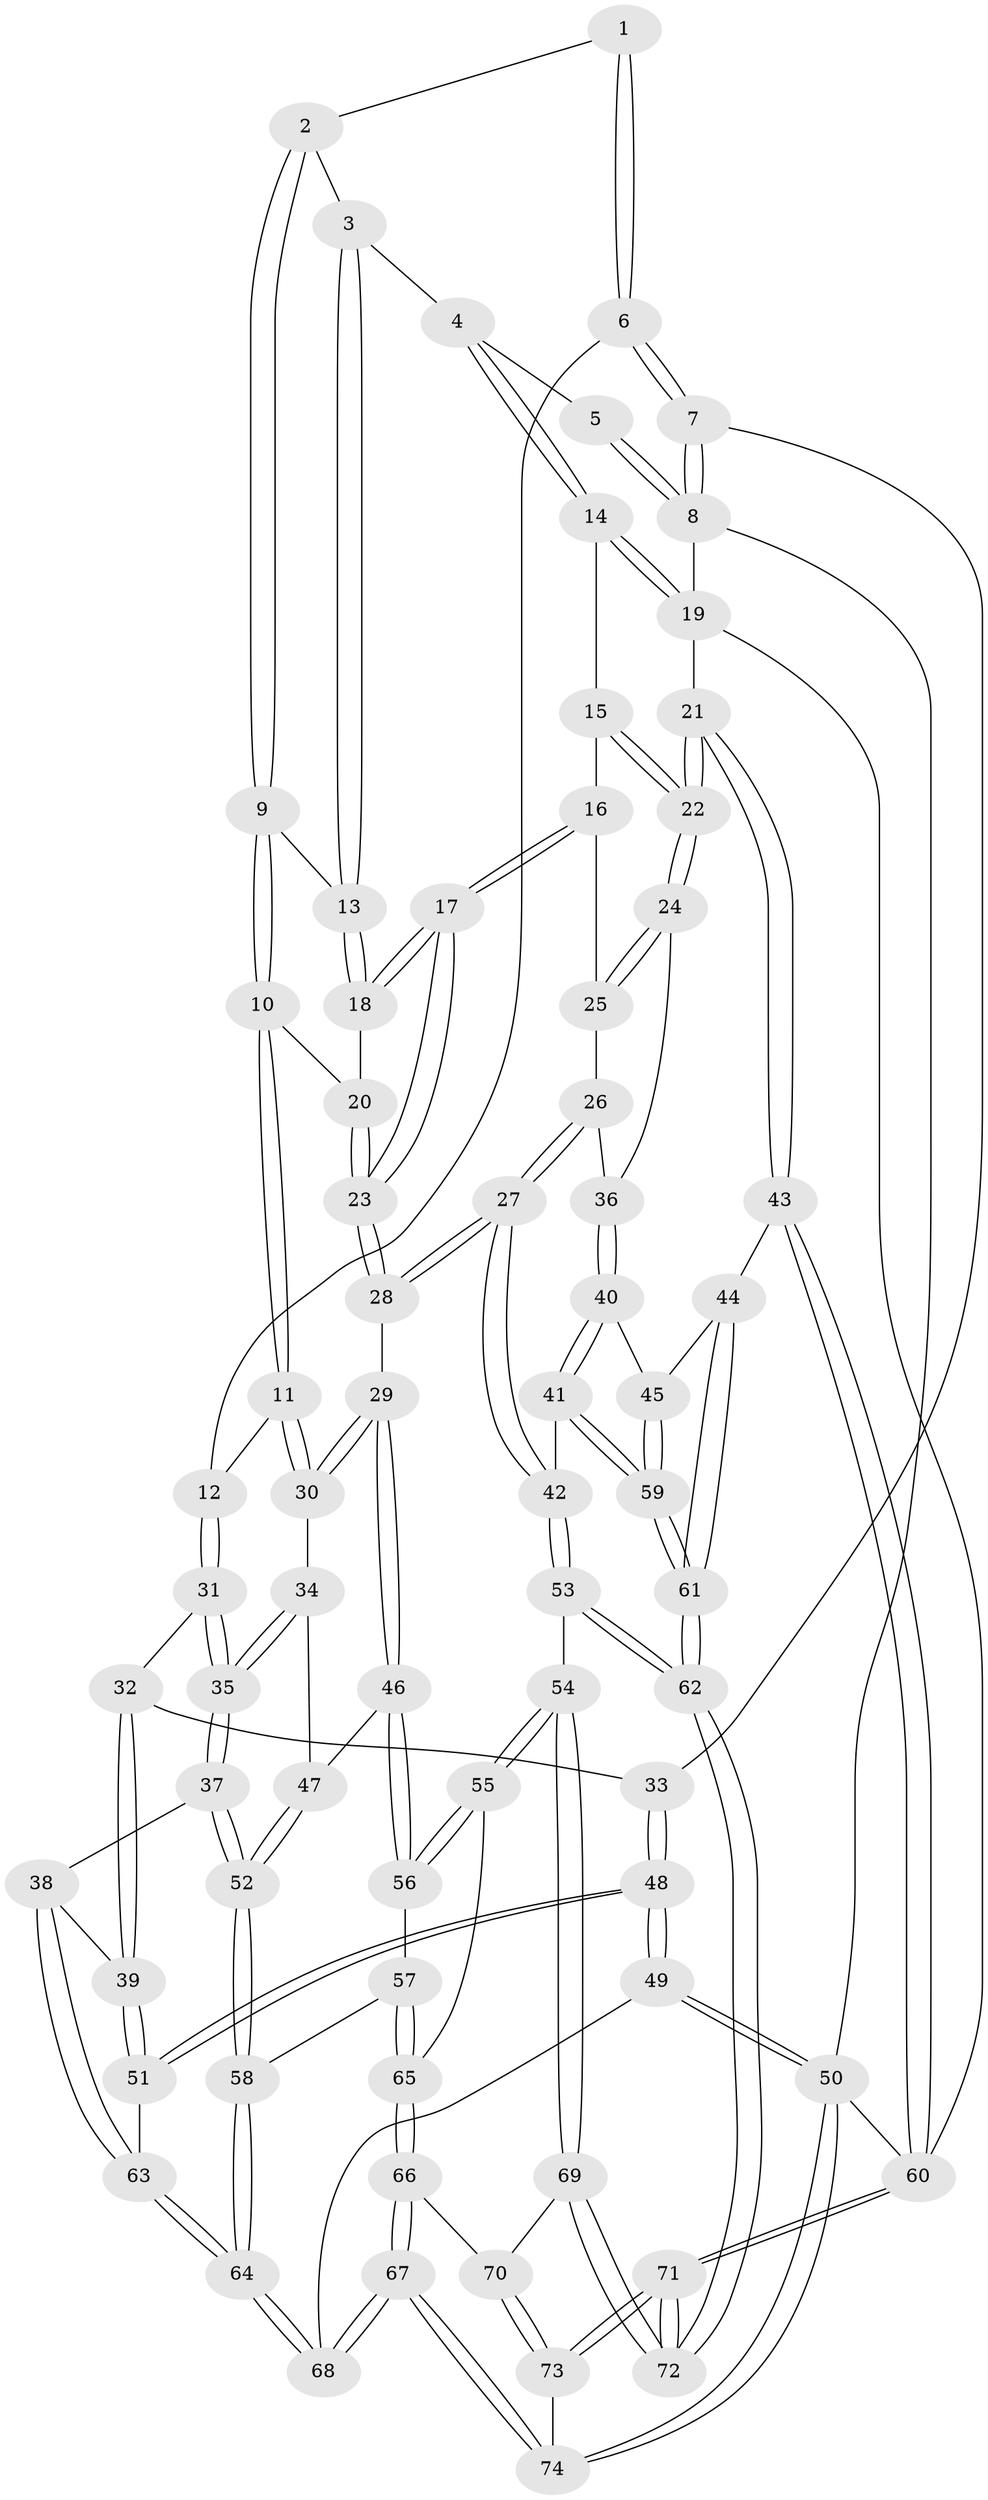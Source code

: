 // coarse degree distribution, {4: 0.24, 3: 0.48, 2: 0.16, 6: 0.04, 5: 0.08}
// Generated by graph-tools (version 1.1) at 2025/54/03/04/25 22:54:34]
// undirected, 74 vertices, 182 edges
graph export_dot {
  node [color=gray90,style=filled];
  1 [pos="+0.20626890929777392+0"];
  2 [pos="+0.3522556554660508+0.09949442769961374"];
  3 [pos="+0.5620998474004586+0.08844073206025736"];
  4 [pos="+0.7973239669338218+0"];
  5 [pos="+0.14679981500436787+0"];
  6 [pos="+0.16804042625123314+0.2425431044789715"];
  7 [pos="+0+0.25217191745239365"];
  8 [pos="+0+0"];
  9 [pos="+0.34767913463475736+0.1966983080900751"];
  10 [pos="+0.31113506094318966+0.30691977587338537"];
  11 [pos="+0.3031776693021442+0.3114116596421509"];
  12 [pos="+0.2565229031151457+0.3196173428092993"];
  13 [pos="+0.5321612175436746+0.18824988520591443"];
  14 [pos="+0.9000657286659712+0"];
  15 [pos="+0.7786210713589102+0.2539479238146933"];
  16 [pos="+0.7384055721048672+0.3054410918155447"];
  17 [pos="+0.6186207440119192+0.38241454142980613"];
  18 [pos="+0.5320534720861017+0.19089042859891162"];
  19 [pos="+1+0"];
  20 [pos="+0.39333102032172623+0.316652378083244"];
  21 [pos="+1+0.46013138756775634"];
  22 [pos="+0.9909637235933249+0.456134863019991"];
  23 [pos="+0.5884013374058702+0.4332473572636883"];
  24 [pos="+0.9848221066447166+0.45839983307381527"];
  25 [pos="+0.7946941511793165+0.4028643045418818"];
  26 [pos="+0.8040885458061299+0.49098184735328776"];
  27 [pos="+0.604711177502538+0.521041361233117"];
  28 [pos="+0.5845898690892802+0.5043205703317817"];
  29 [pos="+0.5550757837600699+0.5201171841187644"];
  30 [pos="+0.3905119499243101+0.5000375078254532"];
  31 [pos="+0.18113191213268065+0.4586090750774952"];
  32 [pos="+0.07557741767809571+0.47171926573045914"];
  33 [pos="+0+0.3673406613976121"];
  34 [pos="+0.3009745873736188+0.5602081984998151"];
  35 [pos="+0.2541793482140695+0.5757441938783846"];
  36 [pos="+0.8677445980834203+0.5200618306076691"];
  37 [pos="+0.24680157485114604+0.6208558488130975"];
  38 [pos="+0.19933100222088415+0.671642091637834"];
  39 [pos="+0.07165527680066403+0.6384237924542353"];
  40 [pos="+0.8361724987009143+0.6108350768595074"];
  41 [pos="+0.726287586928007+0.638328884521652"];
  42 [pos="+0.6782491347510776+0.6361172081483977"];
  43 [pos="+1+0.6043503915783356"];
  44 [pos="+1+0.6728154740804181"];
  45 [pos="+0.8649465877795922+0.6419762542064691"];
  46 [pos="+0.5013400910691227+0.5978786180050589"];
  47 [pos="+0.43466834829849166+0.6296626710185494"];
  48 [pos="+0+0.7837545558444984"];
  49 [pos="+0+0.8335039956826487"];
  50 [pos="+0+1"];
  51 [pos="+0+0.7634157344370098"];
  52 [pos="+0.3666842636170391+0.7064843233243936"];
  53 [pos="+0.6758308432393223+0.6492773241917615"];
  54 [pos="+0.6037954846317842+0.7945267964926404"];
  55 [pos="+0.5697902775740217+0.7855891948443056"];
  56 [pos="+0.5015261963257706+0.6248872804598375"];
  57 [pos="+0.458126942119929+0.7788770024320462"];
  58 [pos="+0.37575395701197184+0.7395366182393777"];
  59 [pos="+0.8439058399103299+0.7656909911010813"];
  60 [pos="+1+1"];
  61 [pos="+0.8599516005779229+0.8380298595539113"];
  62 [pos="+0.8429488211387471+0.903236521538018"];
  63 [pos="+0.1832236334137351+0.8050904846262599"];
  64 [pos="+0.23600279961357928+0.8890312753706819"];
  65 [pos="+0.46436704501979026+0.7858881572349499"];
  66 [pos="+0.4300542691040292+0.908554839860774"];
  67 [pos="+0.28049046139732675+1"];
  68 [pos="+0.2522989469404531+0.9957805880247907"];
  69 [pos="+0.6238574196857+0.8395027732738995"];
  70 [pos="+0.5687453767383658+0.9083963511075824"];
  71 [pos="+1+1"];
  72 [pos="+0.8404594967266134+0.9411328974490414"];
  73 [pos="+0.5802679640325233+1"];
  74 [pos="+0.2960536113397768+1"];
  1 -- 2;
  1 -- 6;
  1 -- 6;
  2 -- 3;
  2 -- 9;
  2 -- 9;
  3 -- 4;
  3 -- 13;
  3 -- 13;
  4 -- 5;
  4 -- 14;
  4 -- 14;
  5 -- 8;
  5 -- 8;
  6 -- 7;
  6 -- 7;
  6 -- 12;
  7 -- 8;
  7 -- 8;
  7 -- 33;
  8 -- 19;
  8 -- 50;
  9 -- 10;
  9 -- 10;
  9 -- 13;
  10 -- 11;
  10 -- 11;
  10 -- 20;
  11 -- 12;
  11 -- 30;
  11 -- 30;
  12 -- 31;
  12 -- 31;
  13 -- 18;
  13 -- 18;
  14 -- 15;
  14 -- 19;
  14 -- 19;
  15 -- 16;
  15 -- 22;
  15 -- 22;
  16 -- 17;
  16 -- 17;
  16 -- 25;
  17 -- 18;
  17 -- 18;
  17 -- 23;
  17 -- 23;
  18 -- 20;
  19 -- 21;
  19 -- 60;
  20 -- 23;
  20 -- 23;
  21 -- 22;
  21 -- 22;
  21 -- 43;
  21 -- 43;
  22 -- 24;
  22 -- 24;
  23 -- 28;
  23 -- 28;
  24 -- 25;
  24 -- 25;
  24 -- 36;
  25 -- 26;
  26 -- 27;
  26 -- 27;
  26 -- 36;
  27 -- 28;
  27 -- 28;
  27 -- 42;
  27 -- 42;
  28 -- 29;
  29 -- 30;
  29 -- 30;
  29 -- 46;
  29 -- 46;
  30 -- 34;
  31 -- 32;
  31 -- 35;
  31 -- 35;
  32 -- 33;
  32 -- 39;
  32 -- 39;
  33 -- 48;
  33 -- 48;
  34 -- 35;
  34 -- 35;
  34 -- 47;
  35 -- 37;
  35 -- 37;
  36 -- 40;
  36 -- 40;
  37 -- 38;
  37 -- 52;
  37 -- 52;
  38 -- 39;
  38 -- 63;
  38 -- 63;
  39 -- 51;
  39 -- 51;
  40 -- 41;
  40 -- 41;
  40 -- 45;
  41 -- 42;
  41 -- 59;
  41 -- 59;
  42 -- 53;
  42 -- 53;
  43 -- 44;
  43 -- 60;
  43 -- 60;
  44 -- 45;
  44 -- 61;
  44 -- 61;
  45 -- 59;
  45 -- 59;
  46 -- 47;
  46 -- 56;
  46 -- 56;
  47 -- 52;
  47 -- 52;
  48 -- 49;
  48 -- 49;
  48 -- 51;
  48 -- 51;
  49 -- 50;
  49 -- 50;
  49 -- 68;
  50 -- 74;
  50 -- 74;
  50 -- 60;
  51 -- 63;
  52 -- 58;
  52 -- 58;
  53 -- 54;
  53 -- 62;
  53 -- 62;
  54 -- 55;
  54 -- 55;
  54 -- 69;
  54 -- 69;
  55 -- 56;
  55 -- 56;
  55 -- 65;
  56 -- 57;
  57 -- 58;
  57 -- 65;
  57 -- 65;
  58 -- 64;
  58 -- 64;
  59 -- 61;
  59 -- 61;
  60 -- 71;
  60 -- 71;
  61 -- 62;
  61 -- 62;
  62 -- 72;
  62 -- 72;
  63 -- 64;
  63 -- 64;
  64 -- 68;
  64 -- 68;
  65 -- 66;
  65 -- 66;
  66 -- 67;
  66 -- 67;
  66 -- 70;
  67 -- 68;
  67 -- 68;
  67 -- 74;
  67 -- 74;
  69 -- 70;
  69 -- 72;
  69 -- 72;
  70 -- 73;
  70 -- 73;
  71 -- 72;
  71 -- 72;
  71 -- 73;
  71 -- 73;
  73 -- 74;
}
